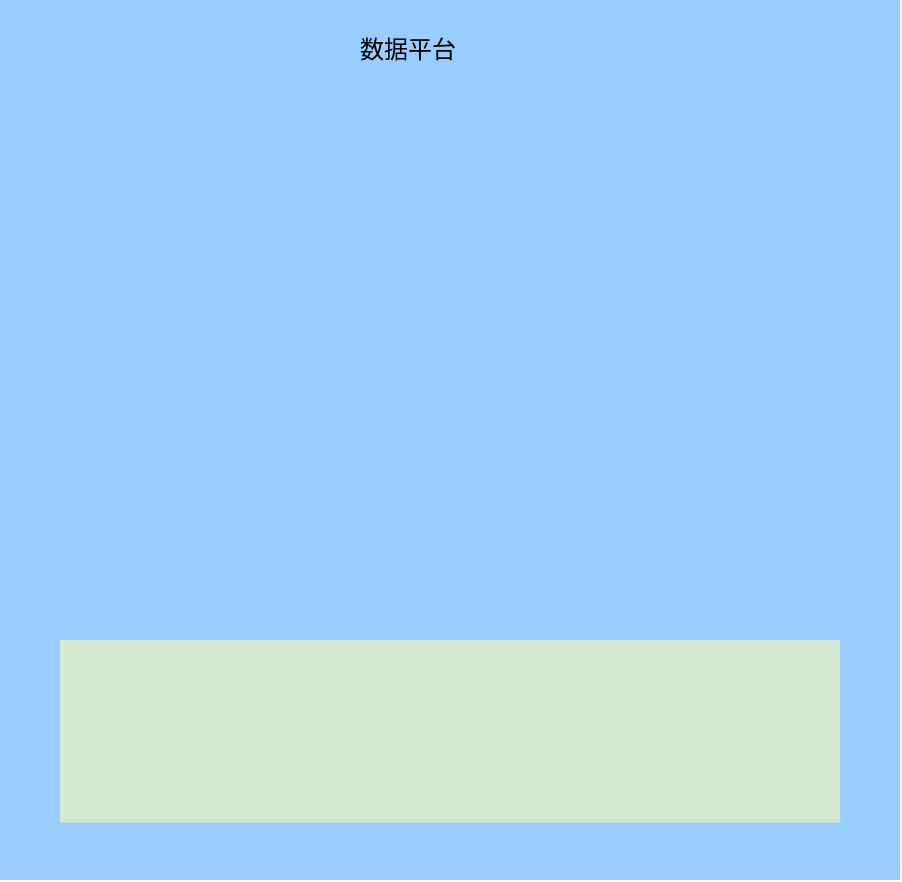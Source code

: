 <mxfile version="25.0.3">
  <diagram name="第 1 页" id="esoSkzXpCoBOoMPdtS_s">
    <mxGraphModel dx="910" dy="490" grid="1" gridSize="10" guides="1" tooltips="1" connect="1" arrows="1" fold="1" page="1" pageScale="1" pageWidth="827" pageHeight="1169" math="0" shadow="0">
      <root>
        <mxCell id="0" />
        <mxCell id="1" parent="0" />
        <mxCell id="Hz8do1xcwLAu2_MjNyLG-2" value="" style="rounded=0;whiteSpace=wrap;html=1;fillColor=#99CCFF;strokeColor=none;" vertex="1" parent="1">
          <mxGeometry x="180" y="200" width="450" height="440" as="geometry" />
        </mxCell>
        <mxCell id="Hz8do1xcwLAu2_MjNyLG-3" value="" style="rounded=0;whiteSpace=wrap;html=1;fillColor=#d5e8d4;strokeColor=none;" vertex="1" parent="1">
          <mxGeometry x="210" y="520" width="390" height="91.29" as="geometry" />
        </mxCell>
        <mxCell id="Hz8do1xcwLAu2_MjNyLG-4" value="数据平台" style="text;html=1;align=center;verticalAlign=middle;whiteSpace=wrap;rounded=0;" vertex="1" parent="1">
          <mxGeometry x="354" y="210" width="60" height="30" as="geometry" />
        </mxCell>
      </root>
    </mxGraphModel>
  </diagram>
</mxfile>
